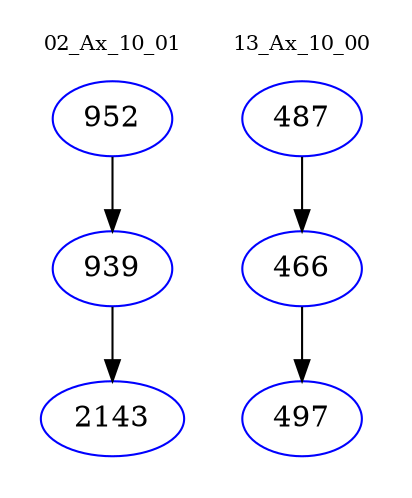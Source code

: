 digraph{
subgraph cluster_0 {
color = white
label = "02_Ax_10_01";
fontsize=10;
T0_952 [label="952", color="blue"]
T0_952 -> T0_939 [color="black"]
T0_939 [label="939", color="blue"]
T0_939 -> T0_2143 [color="black"]
T0_2143 [label="2143", color="blue"]
}
subgraph cluster_1 {
color = white
label = "13_Ax_10_00";
fontsize=10;
T1_487 [label="487", color="blue"]
T1_487 -> T1_466 [color="black"]
T1_466 [label="466", color="blue"]
T1_466 -> T1_497 [color="black"]
T1_497 [label="497", color="blue"]
}
}
